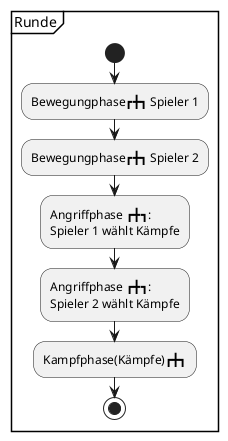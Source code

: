 @startuml

partition "Runde" {
start

:Bewegungphase┏╋┓ Spieler 1;
:Bewegungphase┏╋┓ Spieler 2;

:Angriffphase ┏╋┓:
Spieler 1 wählt Kämpfe;
:Angriffphase ┏╋┓:
Spieler 2 wählt Kämpfe;

:Kampfphase(Kämpfe)┏╋┓;

stop
}
@enduml
